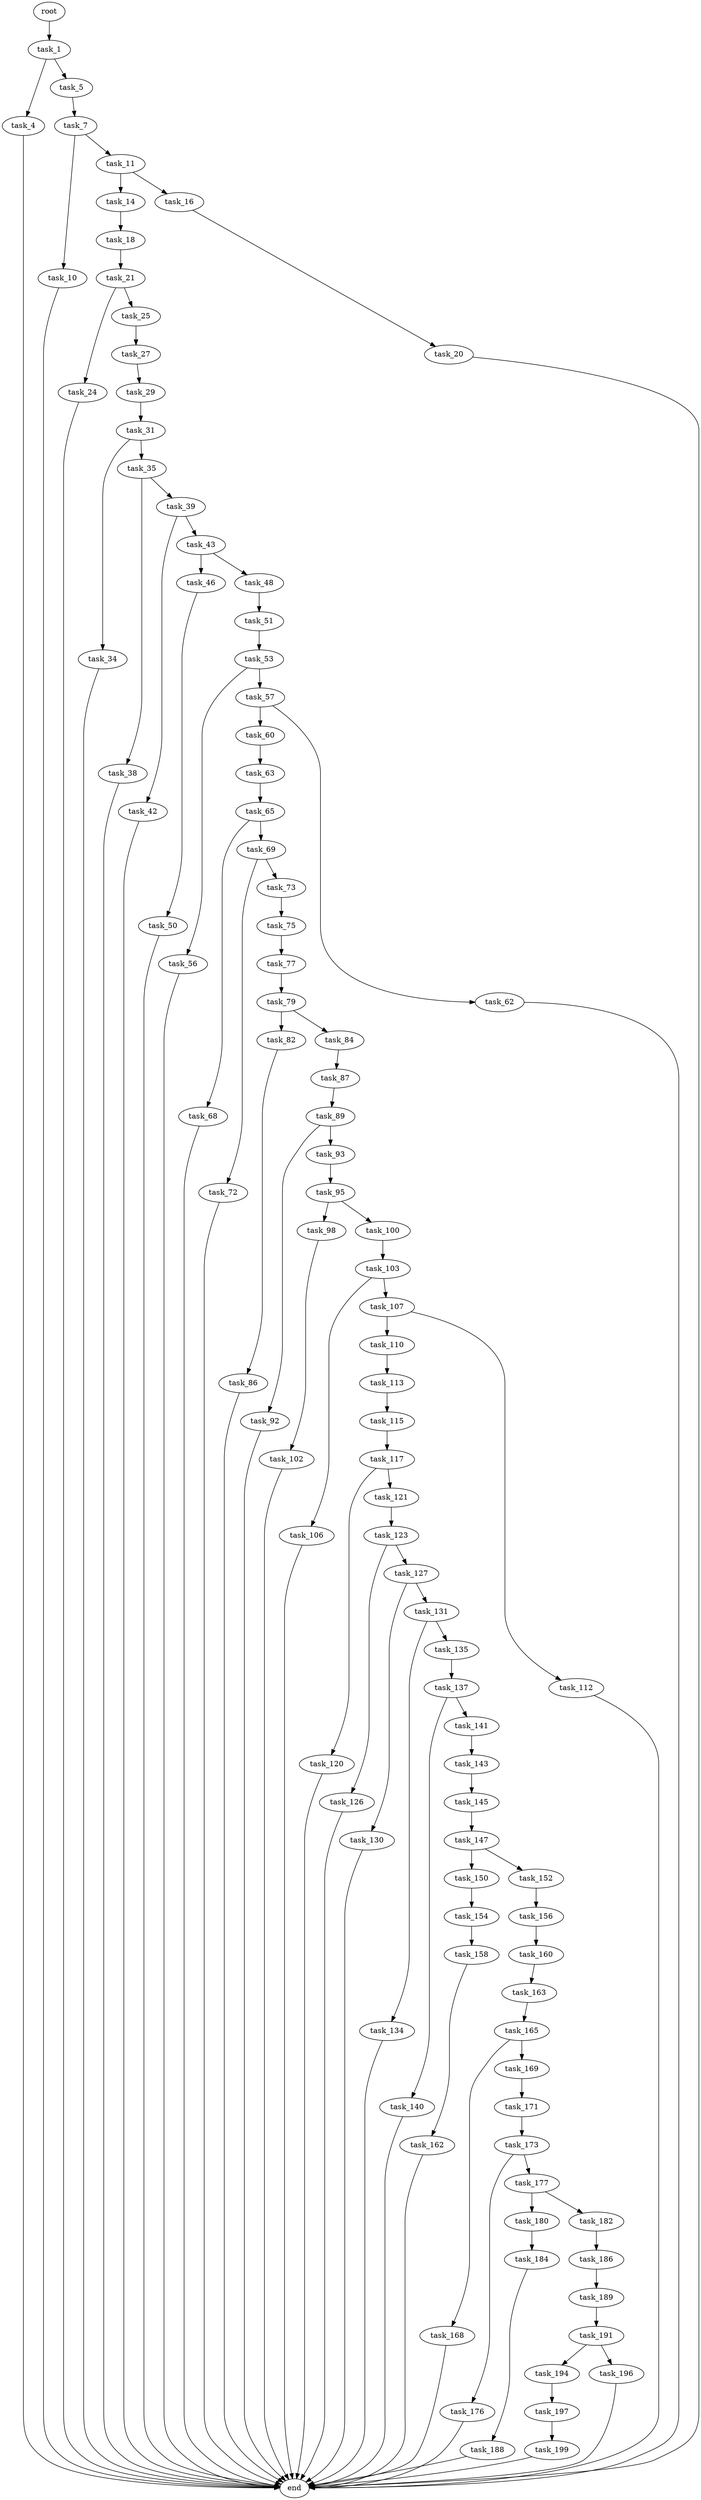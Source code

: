 digraph G {
  root [size="0.000000"];
  task_1 [size="9255487462.000000"];
  task_4 [size="134217728000.000000"];
  task_5 [size="328300104502.000000"];
  task_7 [size="454707427460.000000"];
  task_10 [size="368293445632.000000"];
  task_11 [size="2715915064.000000"];
  task_14 [size="782757789696.000000"];
  task_16 [size="39617966248.000000"];
  task_18 [size="8589934592.000000"];
  task_20 [size="615906339647.000000"];
  task_21 [size="549755813888.000000"];
  task_24 [size="549755813888.000000"];
  task_25 [size="413289521784.000000"];
  task_27 [size="43194753809.000000"];
  task_29 [size="134217728000.000000"];
  task_31 [size="431861514675.000000"];
  task_34 [size="10565290163.000000"];
  task_35 [size="8589934592.000000"];
  task_38 [size="11784550652.000000"];
  task_39 [size="549755813888.000000"];
  task_42 [size="68719476736.000000"];
  task_43 [size="368293445632.000000"];
  task_46 [size="761564047844.000000"];
  task_48 [size="1667866352.000000"];
  task_50 [size="29211364683.000000"];
  task_51 [size="2715322516.000000"];
  task_53 [size="24535133526.000000"];
  task_56 [size="368293445632.000000"];
  task_57 [size="21735649268.000000"];
  task_60 [size="22656666032.000000"];
  task_62 [size="1339464382442.000000"];
  task_63 [size="26060344654.000000"];
  task_65 [size="7518284402.000000"];
  task_68 [size="606073982880.000000"];
  task_69 [size="14757058347.000000"];
  task_72 [size="1073741824000.000000"];
  task_73 [size="112939368176.000000"];
  task_75 [size="106568544264.000000"];
  task_77 [size="54976145439.000000"];
  task_79 [size="484115037445.000000"];
  task_82 [size="1073741824000.000000"];
  task_84 [size="1646402977.000000"];
  task_86 [size="782757789696.000000"];
  task_87 [size="549755813888.000000"];
  task_89 [size="782757789696.000000"];
  task_92 [size="231928233984.000000"];
  task_93 [size="782757789696.000000"];
  task_95 [size="14884117282.000000"];
  task_98 [size="312446614069.000000"];
  task_100 [size="368293445632.000000"];
  task_102 [size="231928233984.000000"];
  task_103 [size="619206579773.000000"];
  task_106 [size="18321753759.000000"];
  task_107 [size="28991029248.000000"];
  task_110 [size="68719476736.000000"];
  task_112 [size="33476837317.000000"];
  task_113 [size="11707951619.000000"];
  task_115 [size="44983172786.000000"];
  task_117 [size="295586918996.000000"];
  task_120 [size="46078335536.000000"];
  task_121 [size="15932494384.000000"];
  task_123 [size="18920544074.000000"];
  task_126 [size="28991029248.000000"];
  task_127 [size="618336489359.000000"];
  task_130 [size="1073741824000.000000"];
  task_131 [size="457049935034.000000"];
  task_134 [size="16481944122.000000"];
  task_135 [size="341402179670.000000"];
  task_137 [size="44870073260.000000"];
  task_140 [size="549755813888.000000"];
  task_141 [size="782757789696.000000"];
  task_143 [size="118505736613.000000"];
  task_145 [size="1248769741.000000"];
  task_147 [size="782757789696.000000"];
  task_150 [size="2964971279.000000"];
  task_152 [size="47390454554.000000"];
  task_154 [size="325808532906.000000"];
  task_156 [size="1073741824000.000000"];
  task_158 [size="854762064479.000000"];
  task_160 [size="8589934592.000000"];
  task_162 [size="976418511.000000"];
  task_163 [size="15670619774.000000"];
  task_165 [size="3835711881.000000"];
  task_168 [size="10076488475.000000"];
  task_169 [size="2684777948.000000"];
  task_171 [size="1073741824000.000000"];
  task_173 [size="549755813888.000000"];
  task_176 [size="10945755753.000000"];
  task_177 [size="30558175997.000000"];
  task_180 [size="549755813888.000000"];
  task_182 [size="231928233984.000000"];
  task_184 [size="8589934592.000000"];
  task_186 [size="1073741824000.000000"];
  task_188 [size="14301597687.000000"];
  task_189 [size="4172293267.000000"];
  task_191 [size="288071691060.000000"];
  task_194 [size="134217728000.000000"];
  task_196 [size="652911064.000000"];
  task_197 [size="8589934592.000000"];
  task_199 [size="28991029248.000000"];
  end [size="0.000000"];

  root -> task_1 [size="1.000000"];
  task_1 -> task_4 [size="301989888.000000"];
  task_1 -> task_5 [size="301989888.000000"];
  task_4 -> end [size="1.000000"];
  task_5 -> task_7 [size="301989888.000000"];
  task_7 -> task_10 [size="838860800.000000"];
  task_7 -> task_11 [size="838860800.000000"];
  task_10 -> end [size="1.000000"];
  task_11 -> task_14 [size="134217728.000000"];
  task_11 -> task_16 [size="134217728.000000"];
  task_14 -> task_18 [size="679477248.000000"];
  task_16 -> task_20 [size="838860800.000000"];
  task_18 -> task_21 [size="33554432.000000"];
  task_20 -> end [size="1.000000"];
  task_21 -> task_24 [size="536870912.000000"];
  task_21 -> task_25 [size="536870912.000000"];
  task_24 -> end [size="1.000000"];
  task_25 -> task_27 [size="679477248.000000"];
  task_27 -> task_29 [size="838860800.000000"];
  task_29 -> task_31 [size="209715200.000000"];
  task_31 -> task_34 [size="411041792.000000"];
  task_31 -> task_35 [size="411041792.000000"];
  task_34 -> end [size="1.000000"];
  task_35 -> task_38 [size="33554432.000000"];
  task_35 -> task_39 [size="33554432.000000"];
  task_38 -> end [size="1.000000"];
  task_39 -> task_42 [size="536870912.000000"];
  task_39 -> task_43 [size="536870912.000000"];
  task_42 -> end [size="1.000000"];
  task_43 -> task_46 [size="411041792.000000"];
  task_43 -> task_48 [size="411041792.000000"];
  task_46 -> task_50 [size="838860800.000000"];
  task_48 -> task_51 [size="33554432.000000"];
  task_50 -> end [size="1.000000"];
  task_51 -> task_53 [size="75497472.000000"];
  task_53 -> task_56 [size="679477248.000000"];
  task_53 -> task_57 [size="679477248.000000"];
  task_56 -> end [size="1.000000"];
  task_57 -> task_60 [size="411041792.000000"];
  task_57 -> task_62 [size="411041792.000000"];
  task_60 -> task_63 [size="679477248.000000"];
  task_62 -> end [size="1.000000"];
  task_63 -> task_65 [size="679477248.000000"];
  task_65 -> task_68 [size="411041792.000000"];
  task_65 -> task_69 [size="411041792.000000"];
  task_68 -> end [size="1.000000"];
  task_69 -> task_72 [size="411041792.000000"];
  task_69 -> task_73 [size="411041792.000000"];
  task_72 -> end [size="1.000000"];
  task_73 -> task_75 [size="134217728.000000"];
  task_75 -> task_77 [size="75497472.000000"];
  task_77 -> task_79 [size="209715200.000000"];
  task_79 -> task_82 [size="536870912.000000"];
  task_79 -> task_84 [size="536870912.000000"];
  task_82 -> task_86 [size="838860800.000000"];
  task_84 -> task_87 [size="33554432.000000"];
  task_86 -> end [size="1.000000"];
  task_87 -> task_89 [size="536870912.000000"];
  task_89 -> task_92 [size="679477248.000000"];
  task_89 -> task_93 [size="679477248.000000"];
  task_92 -> end [size="1.000000"];
  task_93 -> task_95 [size="679477248.000000"];
  task_95 -> task_98 [size="536870912.000000"];
  task_95 -> task_100 [size="536870912.000000"];
  task_98 -> task_102 [size="679477248.000000"];
  task_100 -> task_103 [size="411041792.000000"];
  task_102 -> end [size="1.000000"];
  task_103 -> task_106 [size="536870912.000000"];
  task_103 -> task_107 [size="536870912.000000"];
  task_106 -> end [size="1.000000"];
  task_107 -> task_110 [size="75497472.000000"];
  task_107 -> task_112 [size="75497472.000000"];
  task_110 -> task_113 [size="134217728.000000"];
  task_112 -> end [size="1.000000"];
  task_113 -> task_115 [size="536870912.000000"];
  task_115 -> task_117 [size="75497472.000000"];
  task_117 -> task_120 [size="411041792.000000"];
  task_117 -> task_121 [size="411041792.000000"];
  task_120 -> end [size="1.000000"];
  task_121 -> task_123 [size="679477248.000000"];
  task_123 -> task_126 [size="411041792.000000"];
  task_123 -> task_127 [size="411041792.000000"];
  task_126 -> end [size="1.000000"];
  task_127 -> task_130 [size="838860800.000000"];
  task_127 -> task_131 [size="838860800.000000"];
  task_130 -> end [size="1.000000"];
  task_131 -> task_134 [size="411041792.000000"];
  task_131 -> task_135 [size="411041792.000000"];
  task_134 -> end [size="1.000000"];
  task_135 -> task_137 [size="301989888.000000"];
  task_137 -> task_140 [size="838860800.000000"];
  task_137 -> task_141 [size="838860800.000000"];
  task_140 -> end [size="1.000000"];
  task_141 -> task_143 [size="679477248.000000"];
  task_143 -> task_145 [size="134217728.000000"];
  task_145 -> task_147 [size="33554432.000000"];
  task_147 -> task_150 [size="679477248.000000"];
  task_147 -> task_152 [size="679477248.000000"];
  task_150 -> task_154 [size="209715200.000000"];
  task_152 -> task_156 [size="838860800.000000"];
  task_154 -> task_158 [size="838860800.000000"];
  task_156 -> task_160 [size="838860800.000000"];
  task_158 -> task_162 [size="679477248.000000"];
  task_160 -> task_163 [size="33554432.000000"];
  task_162 -> end [size="1.000000"];
  task_163 -> task_165 [size="838860800.000000"];
  task_165 -> task_168 [size="134217728.000000"];
  task_165 -> task_169 [size="134217728.000000"];
  task_168 -> end [size="1.000000"];
  task_169 -> task_171 [size="209715200.000000"];
  task_171 -> task_173 [size="838860800.000000"];
  task_173 -> task_176 [size="536870912.000000"];
  task_173 -> task_177 [size="536870912.000000"];
  task_176 -> end [size="1.000000"];
  task_177 -> task_180 [size="134217728.000000"];
  task_177 -> task_182 [size="134217728.000000"];
  task_180 -> task_184 [size="536870912.000000"];
  task_182 -> task_186 [size="301989888.000000"];
  task_184 -> task_188 [size="33554432.000000"];
  task_186 -> task_189 [size="838860800.000000"];
  task_188 -> end [size="1.000000"];
  task_189 -> task_191 [size="134217728.000000"];
  task_191 -> task_194 [size="209715200.000000"];
  task_191 -> task_196 [size="209715200.000000"];
  task_194 -> task_197 [size="209715200.000000"];
  task_196 -> end [size="1.000000"];
  task_197 -> task_199 [size="33554432.000000"];
  task_199 -> end [size="1.000000"];
}
